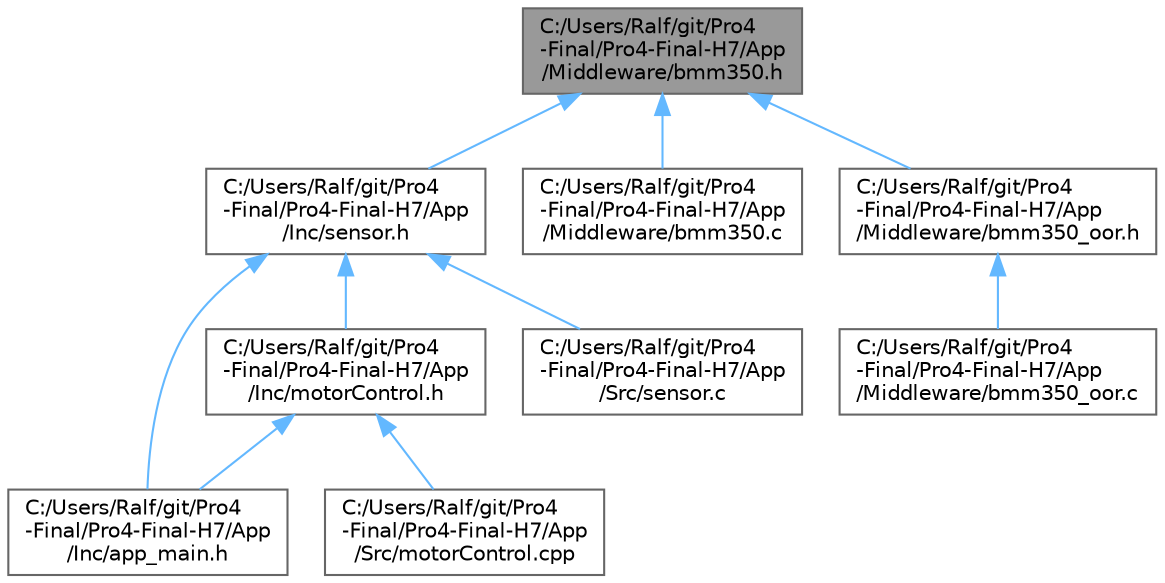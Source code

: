 digraph "C:/Users/Ralf/git/Pro4-Final/Pro4-Final-H7/App/Middleware/bmm350.h"
{
 // LATEX_PDF_SIZE
  bgcolor="transparent";
  edge [fontname=Helvetica,fontsize=10,labelfontname=Helvetica,labelfontsize=10];
  node [fontname=Helvetica,fontsize=10,shape=box,height=0.2,width=0.4];
  Node1 [id="Node000001",label="C:/Users/Ralf/git/Pro4\l-Final/Pro4-Final-H7/App\l/Middleware/bmm350.h",height=0.2,width=0.4,color="gray40", fillcolor="grey60", style="filled", fontcolor="black",tooltip=" "];
  Node1 -> Node2 [id="edge1_Node000001_Node000002",dir="back",color="steelblue1",style="solid",tooltip=" "];
  Node2 [id="Node000002",label="C:/Users/Ralf/git/Pro4\l-Final/Pro4-Final-H7/App\l/Inc/sensor.h",height=0.2,width=0.4,color="grey40", fillcolor="white", style="filled",URL="$sensor_8h.html",tooltip=": Beschreibt die Schnittstellen zur Interaktion mit dem Madgwick-Filter."];
  Node2 -> Node3 [id="edge2_Node000002_Node000003",dir="back",color="steelblue1",style="solid",tooltip=" "];
  Node3 [id="Node000003",label="C:/Users/Ralf/git/Pro4\l-Final/Pro4-Final-H7/App\l/Inc/app_main.h",height=0.2,width=0.4,color="grey40", fillcolor="white", style="filled",URL="$app__main_8h.html",tooltip=": Beschreibt die Schnittstellen der Hauptanwendung. Leitet die main.c in die app_main...."];
  Node2 -> Node4 [id="edge3_Node000002_Node000004",dir="back",color="steelblue1",style="solid",tooltip=" "];
  Node4 [id="Node000004",label="C:/Users/Ralf/git/Pro4\l-Final/Pro4-Final-H7/App\l/Inc/motorControl.h",height=0.2,width=0.4,color="grey40", fillcolor="white", style="filled",URL="$motor_control_8h.html",tooltip=": Beschreibt die Schnittstellen der Motorsteuerung."];
  Node4 -> Node3 [id="edge4_Node000004_Node000003",dir="back",color="steelblue1",style="solid",tooltip=" "];
  Node4 -> Node5 [id="edge5_Node000004_Node000005",dir="back",color="steelblue1",style="solid",tooltip=" "];
  Node5 [id="Node000005",label="C:/Users/Ralf/git/Pro4\l-Final/Pro4-Final-H7/App\l/Src/motorControl.cpp",height=0.2,width=0.4,color="grey40", fillcolor="white", style="filled",URL="$motor_control_8cpp.html",tooltip=": Beschreibt die Motorsteuerung."];
  Node2 -> Node6 [id="edge6_Node000002_Node000006",dir="back",color="steelblue1",style="solid",tooltip=" "];
  Node6 [id="Node000006",label="C:/Users/Ralf/git/Pro4\l-Final/Pro4-Final-H7/App\l/Src/sensor.c",height=0.2,width=0.4,color="grey40", fillcolor="white", style="filled",URL="$sensor_8c.html",tooltip=": Konfiguriert die IMU + Magnetometer und startet den Madgwick-Filter."];
  Node1 -> Node7 [id="edge7_Node000001_Node000007",dir="back",color="steelblue1",style="solid",tooltip=" "];
  Node7 [id="Node000007",label="C:/Users/Ralf/git/Pro4\l-Final/Pro4-Final-H7/App\l/Middleware/bmm350.c",height=0.2,width=0.4,color="grey40", fillcolor="white", style="filled",URL="$bmm350_8c.html",tooltip=" "];
  Node1 -> Node8 [id="edge8_Node000001_Node000008",dir="back",color="steelblue1",style="solid",tooltip=" "];
  Node8 [id="Node000008",label="C:/Users/Ralf/git/Pro4\l-Final/Pro4-Final-H7/App\l/Middleware/bmm350_oor.h",height=0.2,width=0.4,color="grey40", fillcolor="white", style="filled",URL="$bmm350__oor_8h.html",tooltip=" "];
  Node8 -> Node9 [id="edge9_Node000008_Node000009",dir="back",color="steelblue1",style="solid",tooltip=" "];
  Node9 [id="Node000009",label="C:/Users/Ralf/git/Pro4\l-Final/Pro4-Final-H7/App\l/Middleware/bmm350_oor.c",height=0.2,width=0.4,color="grey40", fillcolor="white", style="filled",URL="$bmm350__oor_8c.html",tooltip=" "];
}
